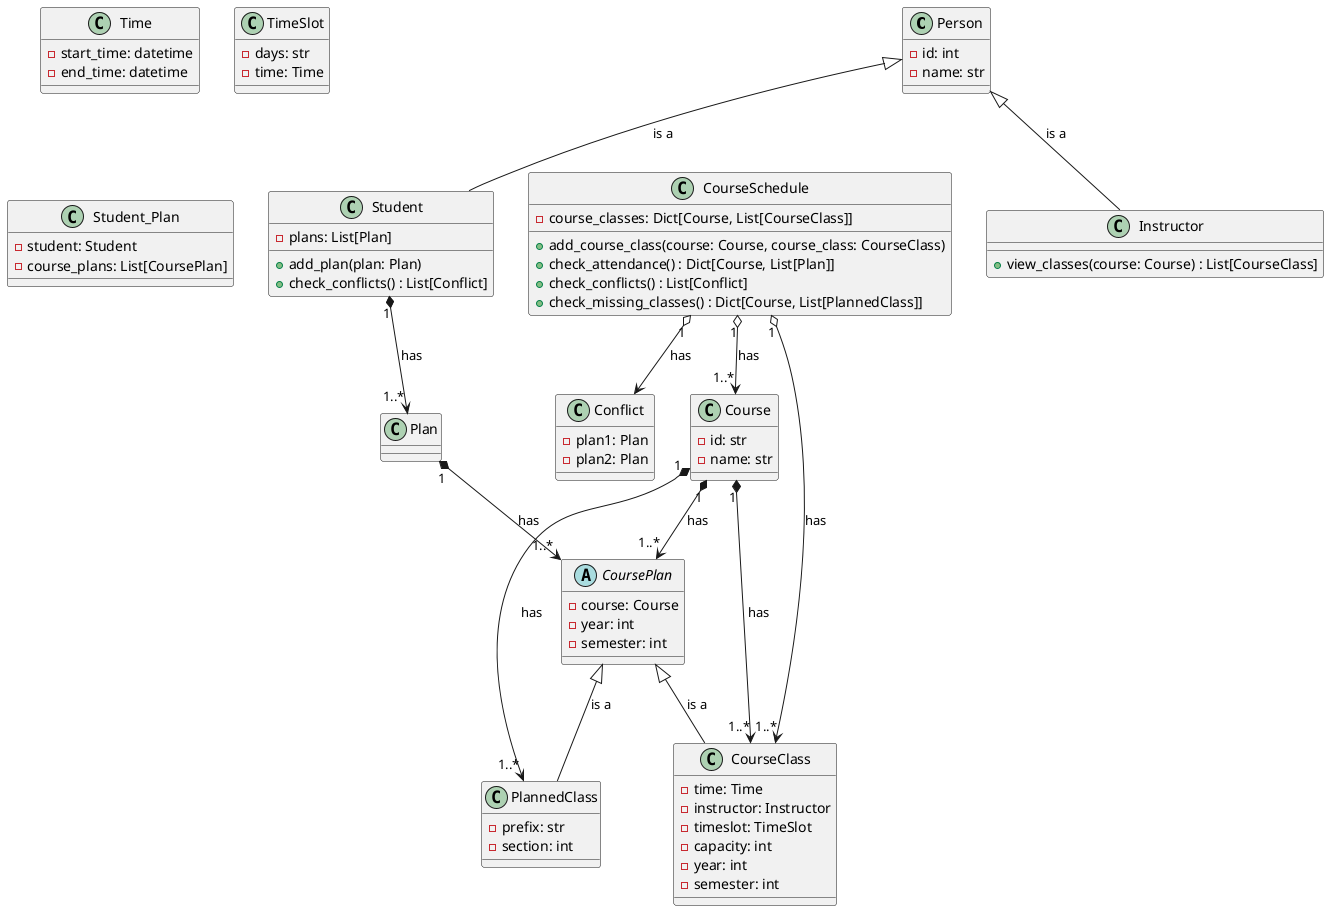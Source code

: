 @startuml

class Person {
    -id: int
    -name: str
}

class Student {
    -plans: List[Plan]
    +add_plan(plan: Plan)
    +check_conflicts() : List[Conflict]
}

class Instructor {
    +view_classes(course: Course) : List[CourseClass]
}

class Course {
    -id: str
    -name: str
}

abstract class CoursePlan {
    -course: Course
    -year: int
    -semester: int
}

class PlannedClass {
    -prefix: str
    -section: int
}

class CourseClass {
    -time: Time
    -instructor: Instructor
    -timeslot: TimeSlot
    -capacity: int
    -year: int
    -semester: int
}

class Time {
    -start_time: datetime
    -end_time: datetime
}

class TimeSlot {
    -days: str
    -time: Time
}

class Student_Plan {
    -student: Student
    -course_plans: List[CoursePlan]
}

class CourseSchedule {
    -course_classes: Dict[Course, List[CourseClass]]
    +add_course_class(course: Course, course_class: CourseClass)
    +check_attendance() : Dict[Course, List[Plan]]
    +check_conflicts() : List[Conflict]
    +check_missing_classes() : Dict[Course, List[PlannedClass]]
}

class Conflict {
    -plan1: Plan
    -plan2: Plan
}

Person <|-- Student : is a
Person <|-- Instructor : is a

CoursePlan <|-- PlannedClass : is a
CoursePlan <|-- CourseClass : is a

Student "1" *--> "1..*" Plan : has
Plan "1" *--> "1..*" CoursePlan : has

Course "1" *--> "1..*" CoursePlan : has
Course "1" *--> "1..*" PlannedClass : has
Course "1" *--> "1..*" CourseClass : has

CourseSchedule "1" o--> "1..*" Course : has
CourseSchedule "1" o--> "1..*" CourseClass : has
CourseSchedule "1" o--> Conflict : has

@enduml
